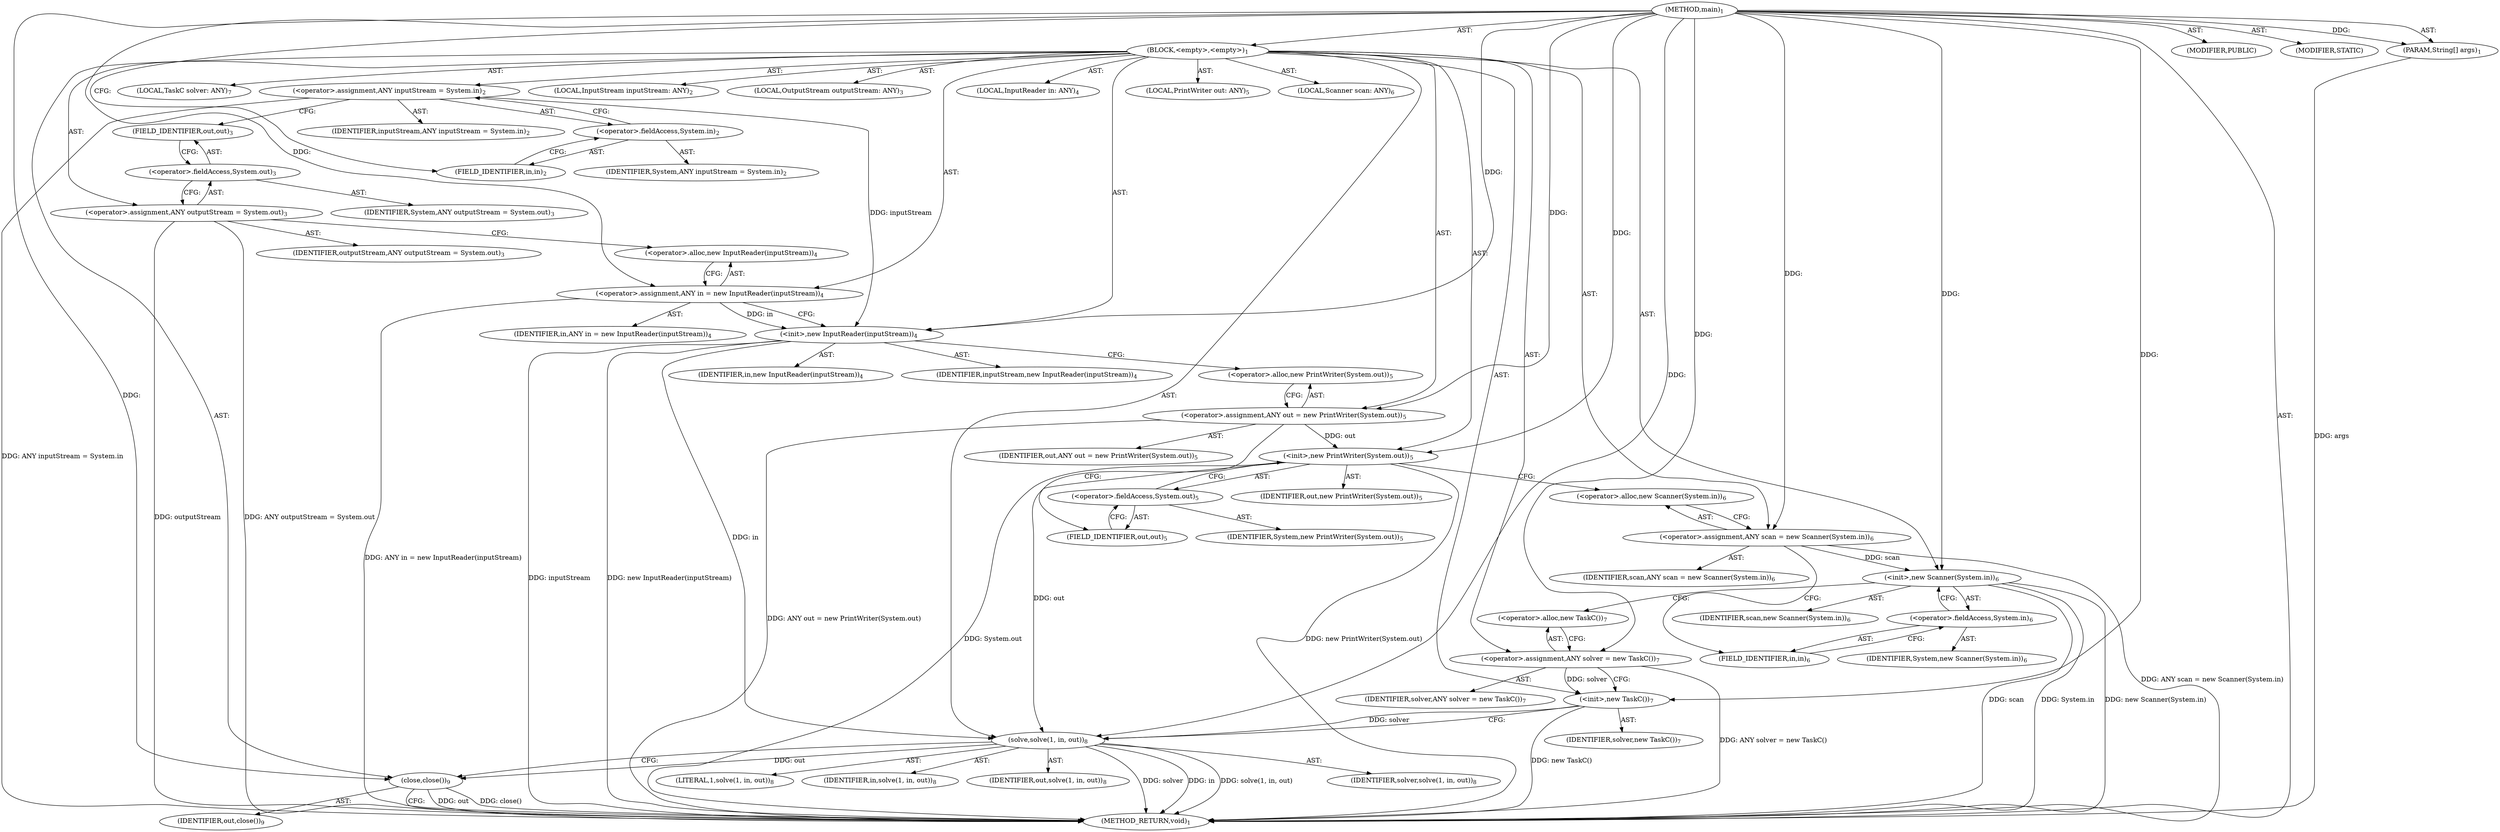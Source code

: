 digraph "main" {  
"25" [label = <(METHOD,main)<SUB>1</SUB>> ]
"26" [label = <(PARAM,String[] args)<SUB>1</SUB>> ]
"27" [label = <(BLOCK,&lt;empty&gt;,&lt;empty&gt;)<SUB>1</SUB>> ]
"28" [label = <(LOCAL,InputStream inputStream: ANY)<SUB>2</SUB>> ]
"29" [label = <(&lt;operator&gt;.assignment,ANY inputStream = System.in)<SUB>2</SUB>> ]
"30" [label = <(IDENTIFIER,inputStream,ANY inputStream = System.in)<SUB>2</SUB>> ]
"31" [label = <(&lt;operator&gt;.fieldAccess,System.in)<SUB>2</SUB>> ]
"32" [label = <(IDENTIFIER,System,ANY inputStream = System.in)<SUB>2</SUB>> ]
"33" [label = <(FIELD_IDENTIFIER,in,in)<SUB>2</SUB>> ]
"34" [label = <(LOCAL,OutputStream outputStream: ANY)<SUB>3</SUB>> ]
"35" [label = <(&lt;operator&gt;.assignment,ANY outputStream = System.out)<SUB>3</SUB>> ]
"36" [label = <(IDENTIFIER,outputStream,ANY outputStream = System.out)<SUB>3</SUB>> ]
"37" [label = <(&lt;operator&gt;.fieldAccess,System.out)<SUB>3</SUB>> ]
"38" [label = <(IDENTIFIER,System,ANY outputStream = System.out)<SUB>3</SUB>> ]
"39" [label = <(FIELD_IDENTIFIER,out,out)<SUB>3</SUB>> ]
"4" [label = <(LOCAL,InputReader in: ANY)<SUB>4</SUB>> ]
"40" [label = <(&lt;operator&gt;.assignment,ANY in = new InputReader(inputStream))<SUB>4</SUB>> ]
"41" [label = <(IDENTIFIER,in,ANY in = new InputReader(inputStream))<SUB>4</SUB>> ]
"42" [label = <(&lt;operator&gt;.alloc,new InputReader(inputStream))<SUB>4</SUB>> ]
"43" [label = <(&lt;init&gt;,new InputReader(inputStream))<SUB>4</SUB>> ]
"3" [label = <(IDENTIFIER,in,new InputReader(inputStream))<SUB>4</SUB>> ]
"44" [label = <(IDENTIFIER,inputStream,new InputReader(inputStream))<SUB>4</SUB>> ]
"6" [label = <(LOCAL,PrintWriter out: ANY)<SUB>5</SUB>> ]
"45" [label = <(&lt;operator&gt;.assignment,ANY out = new PrintWriter(System.out))<SUB>5</SUB>> ]
"46" [label = <(IDENTIFIER,out,ANY out = new PrintWriter(System.out))<SUB>5</SUB>> ]
"47" [label = <(&lt;operator&gt;.alloc,new PrintWriter(System.out))<SUB>5</SUB>> ]
"48" [label = <(&lt;init&gt;,new PrintWriter(System.out))<SUB>5</SUB>> ]
"5" [label = <(IDENTIFIER,out,new PrintWriter(System.out))<SUB>5</SUB>> ]
"49" [label = <(&lt;operator&gt;.fieldAccess,System.out)<SUB>5</SUB>> ]
"50" [label = <(IDENTIFIER,System,new PrintWriter(System.out))<SUB>5</SUB>> ]
"51" [label = <(FIELD_IDENTIFIER,out,out)<SUB>5</SUB>> ]
"8" [label = <(LOCAL,Scanner scan: ANY)<SUB>6</SUB>> ]
"52" [label = <(&lt;operator&gt;.assignment,ANY scan = new Scanner(System.in))<SUB>6</SUB>> ]
"53" [label = <(IDENTIFIER,scan,ANY scan = new Scanner(System.in))<SUB>6</SUB>> ]
"54" [label = <(&lt;operator&gt;.alloc,new Scanner(System.in))<SUB>6</SUB>> ]
"55" [label = <(&lt;init&gt;,new Scanner(System.in))<SUB>6</SUB>> ]
"7" [label = <(IDENTIFIER,scan,new Scanner(System.in))<SUB>6</SUB>> ]
"56" [label = <(&lt;operator&gt;.fieldAccess,System.in)<SUB>6</SUB>> ]
"57" [label = <(IDENTIFIER,System,new Scanner(System.in))<SUB>6</SUB>> ]
"58" [label = <(FIELD_IDENTIFIER,in,in)<SUB>6</SUB>> ]
"10" [label = <(LOCAL,TaskC solver: ANY)<SUB>7</SUB>> ]
"59" [label = <(&lt;operator&gt;.assignment,ANY solver = new TaskC())<SUB>7</SUB>> ]
"60" [label = <(IDENTIFIER,solver,ANY solver = new TaskC())<SUB>7</SUB>> ]
"61" [label = <(&lt;operator&gt;.alloc,new TaskC())<SUB>7</SUB>> ]
"62" [label = <(&lt;init&gt;,new TaskC())<SUB>7</SUB>> ]
"9" [label = <(IDENTIFIER,solver,new TaskC())<SUB>7</SUB>> ]
"63" [label = <(solve,solve(1, in, out))<SUB>8</SUB>> ]
"64" [label = <(IDENTIFIER,solver,solve(1, in, out))<SUB>8</SUB>> ]
"65" [label = <(LITERAL,1,solve(1, in, out))<SUB>8</SUB>> ]
"66" [label = <(IDENTIFIER,in,solve(1, in, out))<SUB>8</SUB>> ]
"67" [label = <(IDENTIFIER,out,solve(1, in, out))<SUB>8</SUB>> ]
"68" [label = <(close,close())<SUB>9</SUB>> ]
"69" [label = <(IDENTIFIER,out,close())<SUB>9</SUB>> ]
"70" [label = <(MODIFIER,PUBLIC)> ]
"71" [label = <(MODIFIER,STATIC)> ]
"72" [label = <(METHOD_RETURN,void)<SUB>1</SUB>> ]
  "25" -> "26"  [ label = "AST: "] 
  "25" -> "27"  [ label = "AST: "] 
  "25" -> "70"  [ label = "AST: "] 
  "25" -> "71"  [ label = "AST: "] 
  "25" -> "72"  [ label = "AST: "] 
  "27" -> "28"  [ label = "AST: "] 
  "27" -> "29"  [ label = "AST: "] 
  "27" -> "34"  [ label = "AST: "] 
  "27" -> "35"  [ label = "AST: "] 
  "27" -> "4"  [ label = "AST: "] 
  "27" -> "40"  [ label = "AST: "] 
  "27" -> "43"  [ label = "AST: "] 
  "27" -> "6"  [ label = "AST: "] 
  "27" -> "45"  [ label = "AST: "] 
  "27" -> "48"  [ label = "AST: "] 
  "27" -> "8"  [ label = "AST: "] 
  "27" -> "52"  [ label = "AST: "] 
  "27" -> "55"  [ label = "AST: "] 
  "27" -> "10"  [ label = "AST: "] 
  "27" -> "59"  [ label = "AST: "] 
  "27" -> "62"  [ label = "AST: "] 
  "27" -> "63"  [ label = "AST: "] 
  "27" -> "68"  [ label = "AST: "] 
  "29" -> "30"  [ label = "AST: "] 
  "29" -> "31"  [ label = "AST: "] 
  "31" -> "32"  [ label = "AST: "] 
  "31" -> "33"  [ label = "AST: "] 
  "35" -> "36"  [ label = "AST: "] 
  "35" -> "37"  [ label = "AST: "] 
  "37" -> "38"  [ label = "AST: "] 
  "37" -> "39"  [ label = "AST: "] 
  "40" -> "41"  [ label = "AST: "] 
  "40" -> "42"  [ label = "AST: "] 
  "43" -> "3"  [ label = "AST: "] 
  "43" -> "44"  [ label = "AST: "] 
  "45" -> "46"  [ label = "AST: "] 
  "45" -> "47"  [ label = "AST: "] 
  "48" -> "5"  [ label = "AST: "] 
  "48" -> "49"  [ label = "AST: "] 
  "49" -> "50"  [ label = "AST: "] 
  "49" -> "51"  [ label = "AST: "] 
  "52" -> "53"  [ label = "AST: "] 
  "52" -> "54"  [ label = "AST: "] 
  "55" -> "7"  [ label = "AST: "] 
  "55" -> "56"  [ label = "AST: "] 
  "56" -> "57"  [ label = "AST: "] 
  "56" -> "58"  [ label = "AST: "] 
  "59" -> "60"  [ label = "AST: "] 
  "59" -> "61"  [ label = "AST: "] 
  "62" -> "9"  [ label = "AST: "] 
  "63" -> "64"  [ label = "AST: "] 
  "63" -> "65"  [ label = "AST: "] 
  "63" -> "66"  [ label = "AST: "] 
  "63" -> "67"  [ label = "AST: "] 
  "68" -> "69"  [ label = "AST: "] 
  "29" -> "39"  [ label = "CFG: "] 
  "35" -> "42"  [ label = "CFG: "] 
  "40" -> "43"  [ label = "CFG: "] 
  "43" -> "47"  [ label = "CFG: "] 
  "45" -> "51"  [ label = "CFG: "] 
  "48" -> "54"  [ label = "CFG: "] 
  "52" -> "58"  [ label = "CFG: "] 
  "55" -> "61"  [ label = "CFG: "] 
  "59" -> "62"  [ label = "CFG: "] 
  "62" -> "63"  [ label = "CFG: "] 
  "63" -> "68"  [ label = "CFG: "] 
  "68" -> "72"  [ label = "CFG: "] 
  "31" -> "29"  [ label = "CFG: "] 
  "37" -> "35"  [ label = "CFG: "] 
  "42" -> "40"  [ label = "CFG: "] 
  "47" -> "45"  [ label = "CFG: "] 
  "49" -> "48"  [ label = "CFG: "] 
  "54" -> "52"  [ label = "CFG: "] 
  "56" -> "55"  [ label = "CFG: "] 
  "61" -> "59"  [ label = "CFG: "] 
  "33" -> "31"  [ label = "CFG: "] 
  "39" -> "37"  [ label = "CFG: "] 
  "51" -> "49"  [ label = "CFG: "] 
  "58" -> "56"  [ label = "CFG: "] 
  "25" -> "33"  [ label = "CFG: "] 
  "26" -> "72"  [ label = "DDG: args"] 
  "29" -> "72"  [ label = "DDG: ANY inputStream = System.in"] 
  "35" -> "72"  [ label = "DDG: outputStream"] 
  "35" -> "72"  [ label = "DDG: ANY outputStream = System.out"] 
  "40" -> "72"  [ label = "DDG: ANY in = new InputReader(inputStream)"] 
  "43" -> "72"  [ label = "DDG: inputStream"] 
  "43" -> "72"  [ label = "DDG: new InputReader(inputStream)"] 
  "45" -> "72"  [ label = "DDG: ANY out = new PrintWriter(System.out)"] 
  "48" -> "72"  [ label = "DDG: System.out"] 
  "48" -> "72"  [ label = "DDG: new PrintWriter(System.out)"] 
  "52" -> "72"  [ label = "DDG: ANY scan = new Scanner(System.in)"] 
  "55" -> "72"  [ label = "DDG: scan"] 
  "55" -> "72"  [ label = "DDG: System.in"] 
  "55" -> "72"  [ label = "DDG: new Scanner(System.in)"] 
  "59" -> "72"  [ label = "DDG: ANY solver = new TaskC()"] 
  "62" -> "72"  [ label = "DDG: new TaskC()"] 
  "63" -> "72"  [ label = "DDG: solver"] 
  "63" -> "72"  [ label = "DDG: in"] 
  "63" -> "72"  [ label = "DDG: solve(1, in, out)"] 
  "68" -> "72"  [ label = "DDG: out"] 
  "68" -> "72"  [ label = "DDG: close()"] 
  "25" -> "26"  [ label = "DDG: "] 
  "25" -> "40"  [ label = "DDG: "] 
  "25" -> "45"  [ label = "DDG: "] 
  "25" -> "52"  [ label = "DDG: "] 
  "25" -> "59"  [ label = "DDG: "] 
  "40" -> "43"  [ label = "DDG: in"] 
  "25" -> "43"  [ label = "DDG: "] 
  "29" -> "43"  [ label = "DDG: inputStream"] 
  "45" -> "48"  [ label = "DDG: out"] 
  "25" -> "48"  [ label = "DDG: "] 
  "52" -> "55"  [ label = "DDG: scan"] 
  "25" -> "55"  [ label = "DDG: "] 
  "59" -> "62"  [ label = "DDG: solver"] 
  "25" -> "62"  [ label = "DDG: "] 
  "62" -> "63"  [ label = "DDG: solver"] 
  "25" -> "63"  [ label = "DDG: "] 
  "43" -> "63"  [ label = "DDG: in"] 
  "48" -> "63"  [ label = "DDG: out"] 
  "63" -> "68"  [ label = "DDG: out"] 
  "25" -> "68"  [ label = "DDG: "] 
}
